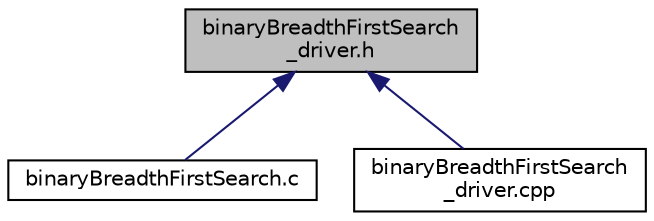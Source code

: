 digraph "binaryBreadthFirstSearch_driver.h"
{
 // LATEX_PDF_SIZE
  edge [fontname="Helvetica",fontsize="10",labelfontname="Helvetica",labelfontsize="10"];
  node [fontname="Helvetica",fontsize="10",shape=record];
  Node1 [label="binaryBreadthFirstSearch\l_driver.h",height=0.2,width=0.4,color="black", fillcolor="grey75", style="filled", fontcolor="black",tooltip=" "];
  Node1 -> Node2 [dir="back",color="midnightblue",fontsize="10",style="solid",fontname="Helvetica"];
  Node2 [label="binaryBreadthFirstSearch.c",height=0.2,width=0.4,color="black", fillcolor="white", style="filled",URL="$binaryBreadthFirstSearch_8c.html",tooltip=" "];
  Node1 -> Node3 [dir="back",color="midnightblue",fontsize="10",style="solid",fontname="Helvetica"];
  Node3 [label="binaryBreadthFirstSearch\l_driver.cpp",height=0.2,width=0.4,color="black", fillcolor="white", style="filled",URL="$binaryBreadthFirstSearch__driver_8cpp.html",tooltip=" "];
}
